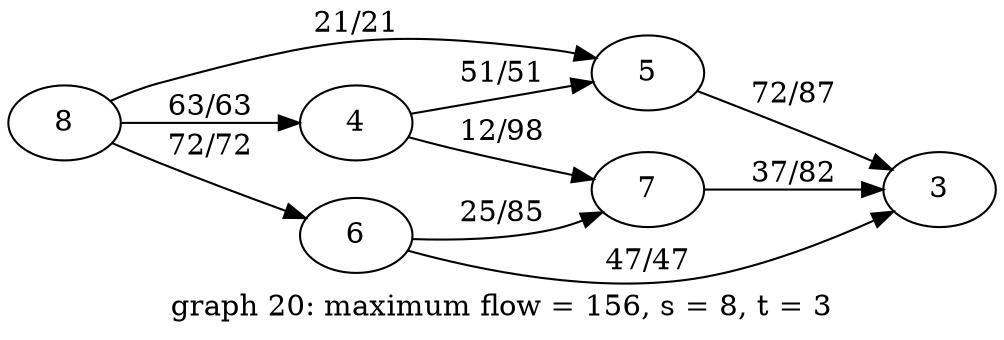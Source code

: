 digraph g{
 rankdir = LR
4 -> 5 [label = " 51/51 "];
4 -> 7 [label = " 12/98 "];
5 -> 3 [label = " 72/87 "];
6 -> 3 [label = " 47/47 "];
6 -> 7 [label = " 25/85 "];
7 -> 3 [label = " 37/82 "];
8 -> 6 [label = " 72/72 "];
8 -> 5 [label = " 21/21 "];
8 -> 4 [label = " 63/63 "];
label = "graph 20: maximum flow = 156, s = 8, t = 3"
}
